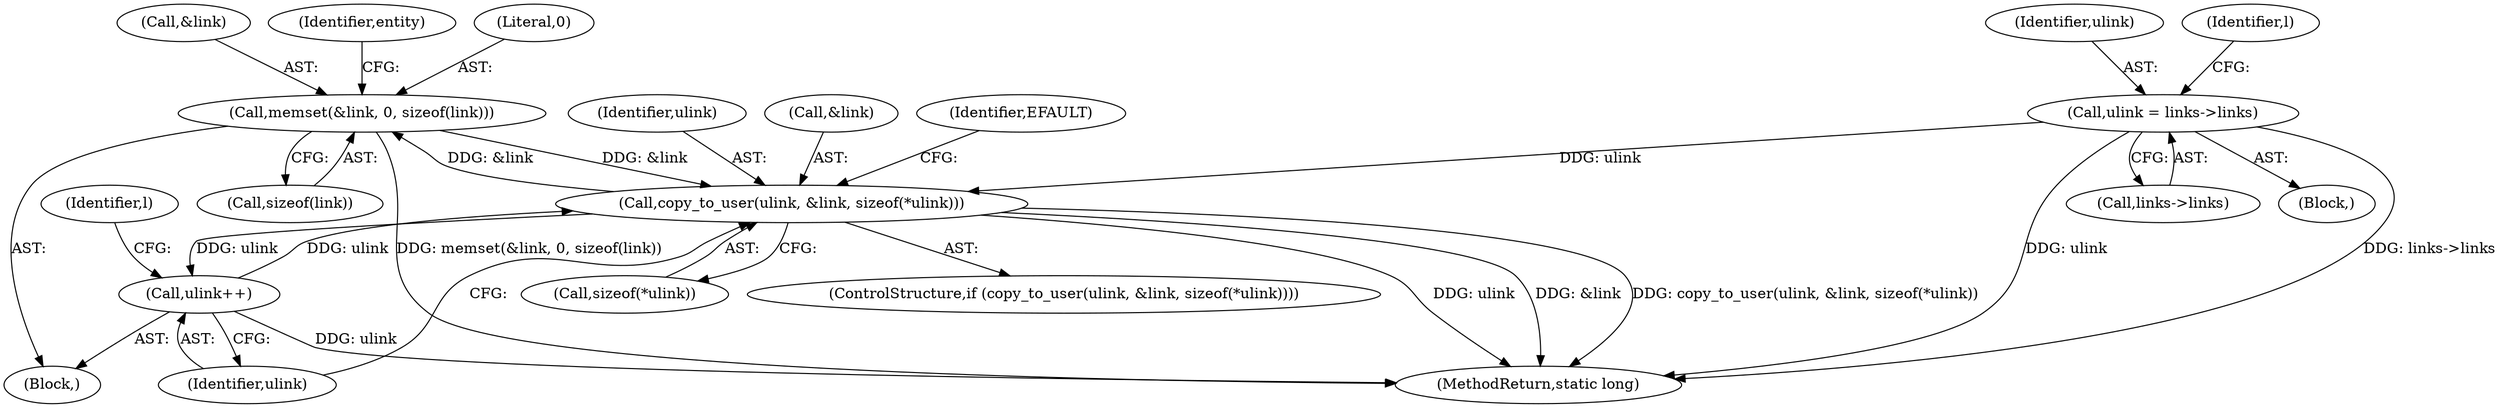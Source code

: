 digraph "0_linux_c88e739b1fad662240e99ecbd0bdaac871717987@API" {
"1000208" [label="(Call,memset(&link, 0, sizeof(link)))"];
"1000250" [label="(Call,copy_to_user(ulink, &link, sizeof(*ulink)))"];
"1000181" [label="(Call,ulink = links->links)"];
"1000260" [label="(Call,ulink++)"];
"1000208" [label="(Call,memset(&link, 0, sizeof(link)))"];
"1000193" [label="(Block,)"];
"1000218" [label="(Identifier,entity)"];
"1000183" [label="(Call,links->links)"];
"1000264" [label="(MethodReturn,static long)"];
"1000211" [label="(Literal,0)"];
"1000251" [label="(Identifier,ulink)"];
"1000254" [label="(Call,sizeof(*ulink))"];
"1000208" [label="(Call,memset(&link, 0, sizeof(link)))"];
"1000212" [label="(Call,sizeof(link))"];
"1000260" [label="(Call,ulink++)"];
"1000252" [label="(Call,&link)"];
"1000181" [label="(Call,ulink = links->links)"];
"1000209" [label="(Call,&link)"];
"1000187" [label="(Identifier,l)"];
"1000192" [label="(Identifier,l)"];
"1000259" [label="(Identifier,EFAULT)"];
"1000177" [label="(Block,)"];
"1000261" [label="(Identifier,ulink)"];
"1000250" [label="(Call,copy_to_user(ulink, &link, sizeof(*ulink)))"];
"1000182" [label="(Identifier,ulink)"];
"1000249" [label="(ControlStructure,if (copy_to_user(ulink, &link, sizeof(*ulink))))"];
"1000208" -> "1000193"  [label="AST: "];
"1000208" -> "1000212"  [label="CFG: "];
"1000209" -> "1000208"  [label="AST: "];
"1000211" -> "1000208"  [label="AST: "];
"1000212" -> "1000208"  [label="AST: "];
"1000218" -> "1000208"  [label="CFG: "];
"1000208" -> "1000264"  [label="DDG: memset(&link, 0, sizeof(link))"];
"1000250" -> "1000208"  [label="DDG: &link"];
"1000208" -> "1000250"  [label="DDG: &link"];
"1000250" -> "1000249"  [label="AST: "];
"1000250" -> "1000254"  [label="CFG: "];
"1000251" -> "1000250"  [label="AST: "];
"1000252" -> "1000250"  [label="AST: "];
"1000254" -> "1000250"  [label="AST: "];
"1000259" -> "1000250"  [label="CFG: "];
"1000261" -> "1000250"  [label="CFG: "];
"1000250" -> "1000264"  [label="DDG: ulink"];
"1000250" -> "1000264"  [label="DDG: &link"];
"1000250" -> "1000264"  [label="DDG: copy_to_user(ulink, &link, sizeof(*ulink))"];
"1000181" -> "1000250"  [label="DDG: ulink"];
"1000260" -> "1000250"  [label="DDG: ulink"];
"1000250" -> "1000260"  [label="DDG: ulink"];
"1000181" -> "1000177"  [label="AST: "];
"1000181" -> "1000183"  [label="CFG: "];
"1000182" -> "1000181"  [label="AST: "];
"1000183" -> "1000181"  [label="AST: "];
"1000187" -> "1000181"  [label="CFG: "];
"1000181" -> "1000264"  [label="DDG: ulink"];
"1000181" -> "1000264"  [label="DDG: links->links"];
"1000260" -> "1000193"  [label="AST: "];
"1000260" -> "1000261"  [label="CFG: "];
"1000261" -> "1000260"  [label="AST: "];
"1000192" -> "1000260"  [label="CFG: "];
"1000260" -> "1000264"  [label="DDG: ulink"];
}
